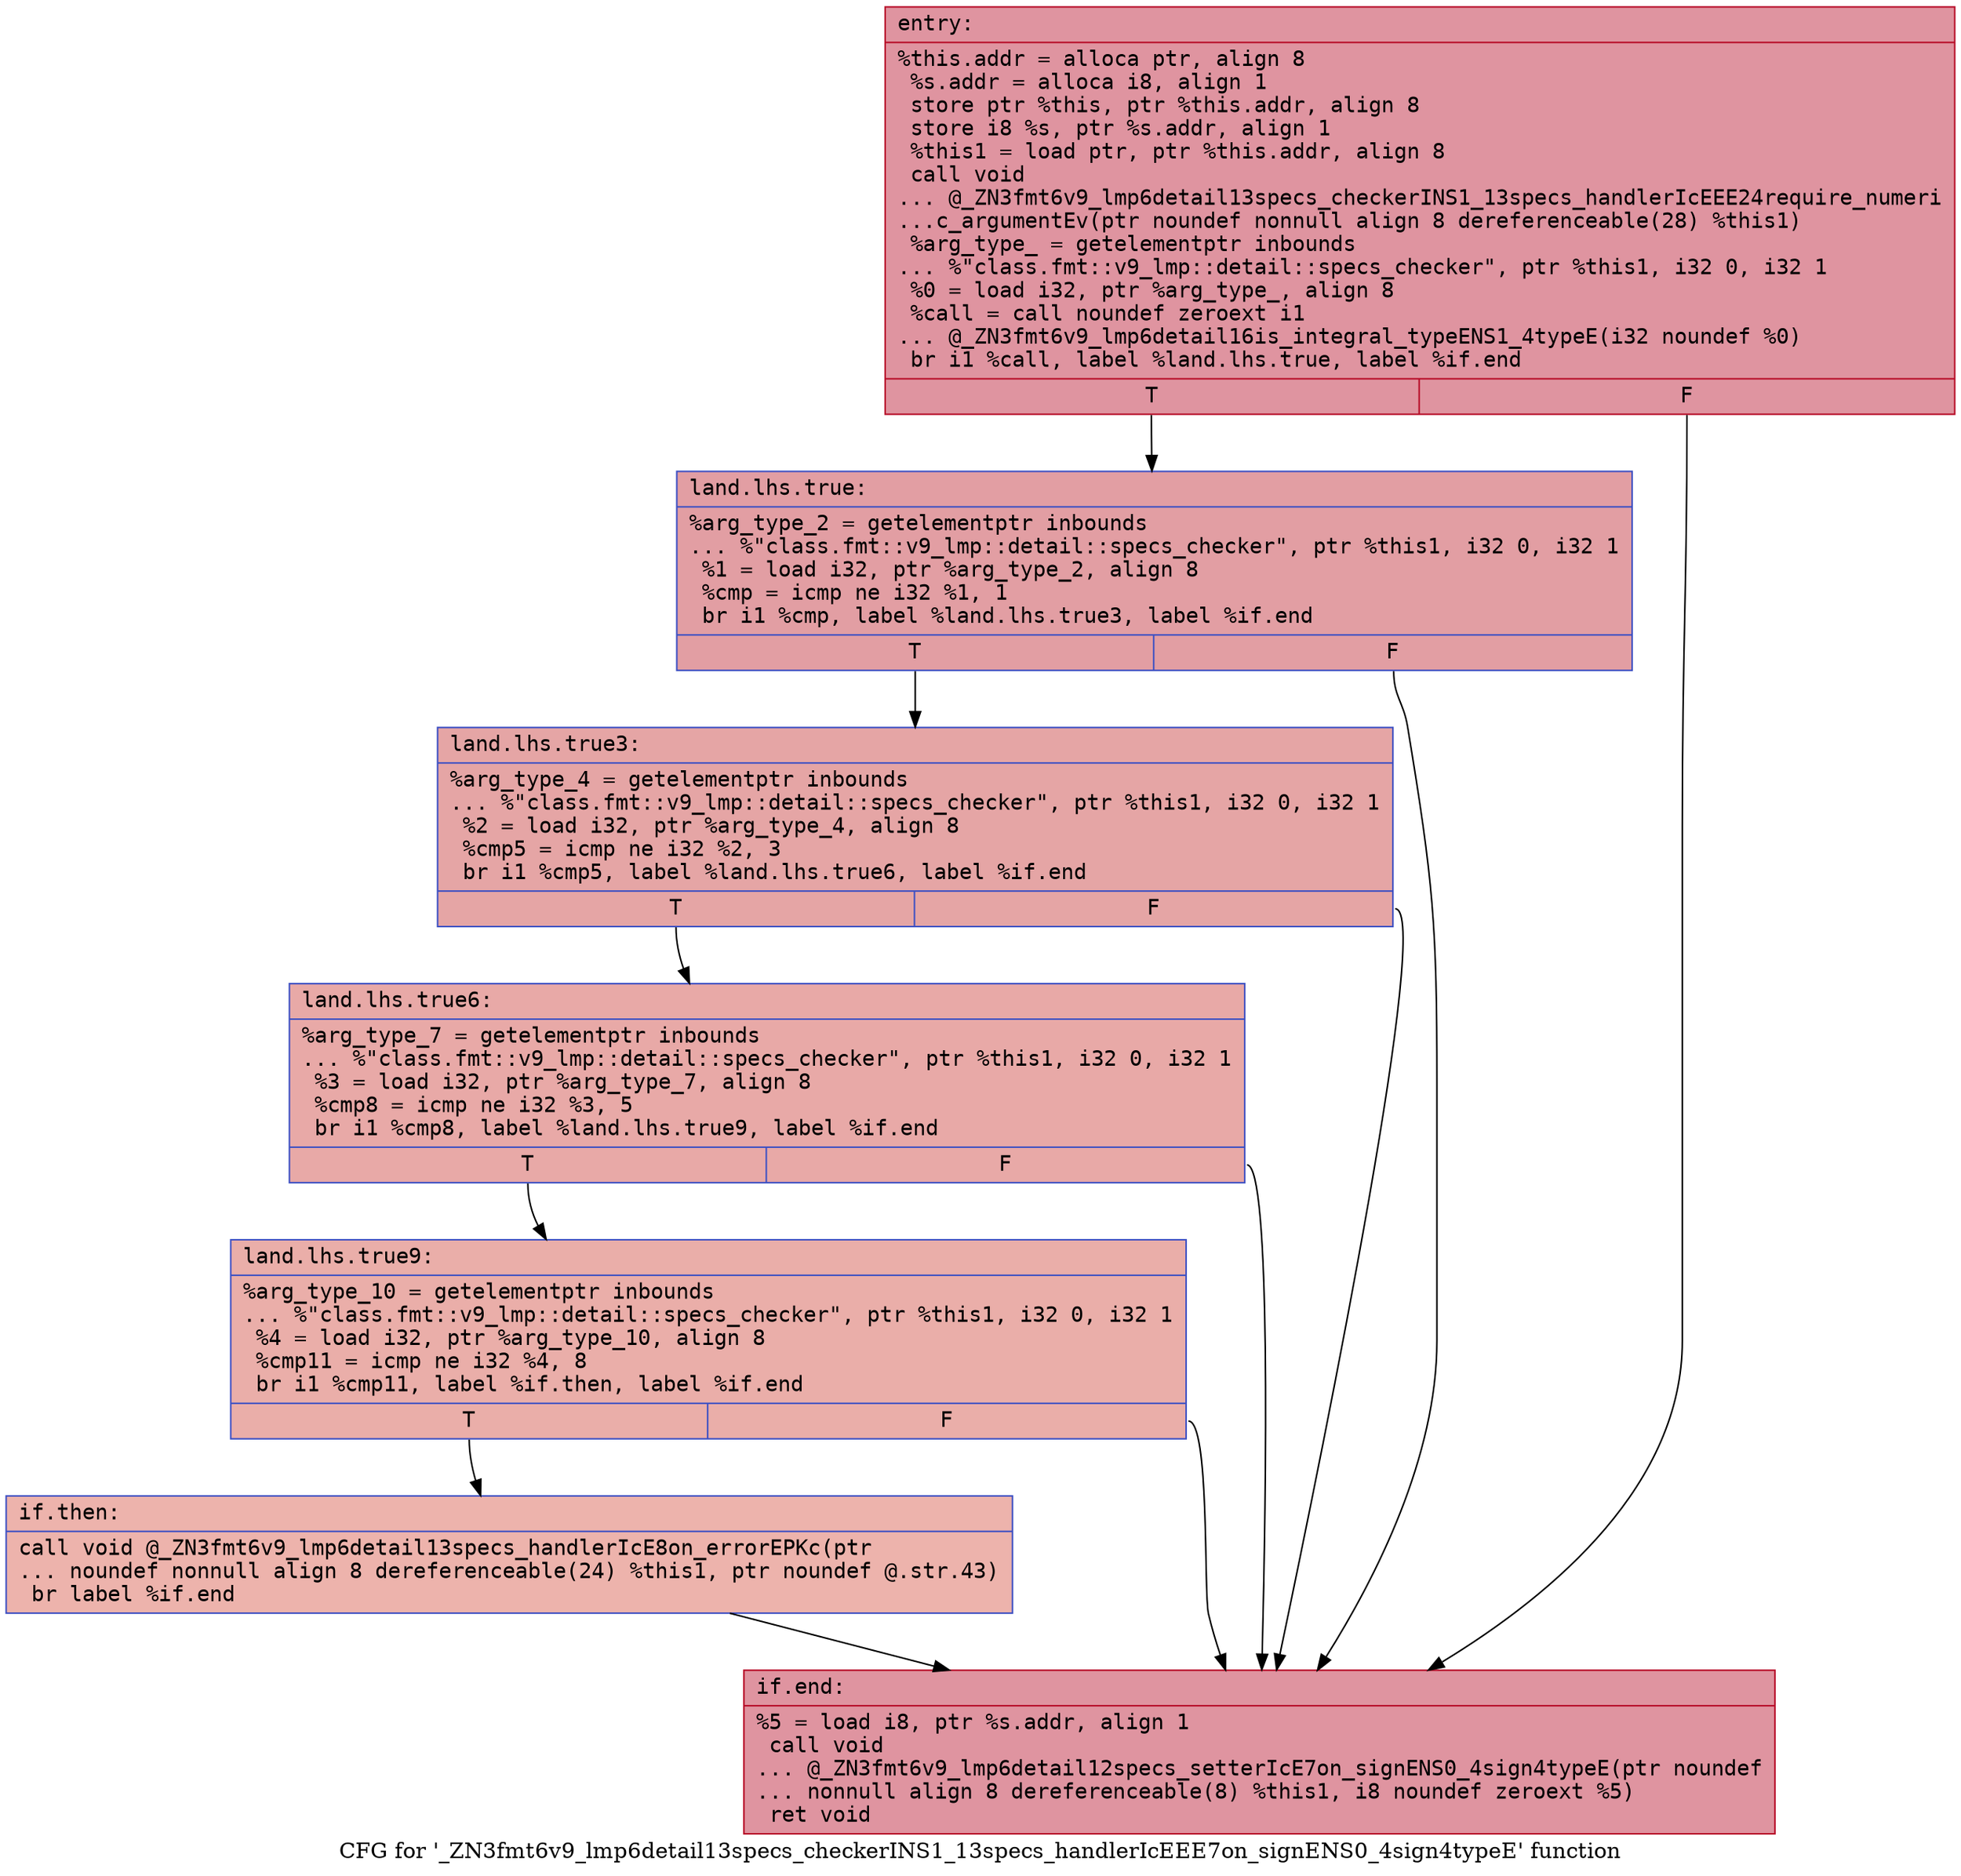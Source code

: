 digraph "CFG for '_ZN3fmt6v9_lmp6detail13specs_checkerINS1_13specs_handlerIcEEE7on_signENS0_4sign4typeE' function" {
	label="CFG for '_ZN3fmt6v9_lmp6detail13specs_checkerINS1_13specs_handlerIcEEE7on_signENS0_4sign4typeE' function";

	Node0x55fec34d87d0 [shape=record,color="#b70d28ff", style=filled, fillcolor="#b70d2870" fontname="Courier",label="{entry:\l|  %this.addr = alloca ptr, align 8\l  %s.addr = alloca i8, align 1\l  store ptr %this, ptr %this.addr, align 8\l  store i8 %s, ptr %s.addr, align 1\l  %this1 = load ptr, ptr %this.addr, align 8\l  call void\l... @_ZN3fmt6v9_lmp6detail13specs_checkerINS1_13specs_handlerIcEEE24require_numeri\l...c_argumentEv(ptr noundef nonnull align 8 dereferenceable(28) %this1)\l  %arg_type_ = getelementptr inbounds\l... %\"class.fmt::v9_lmp::detail::specs_checker\", ptr %this1, i32 0, i32 1\l  %0 = load i32, ptr %arg_type_, align 8\l  %call = call noundef zeroext i1\l... @_ZN3fmt6v9_lmp6detail16is_integral_typeENS1_4typeE(i32 noundef %0)\l  br i1 %call, label %land.lhs.true, label %if.end\l|{<s0>T|<s1>F}}"];
	Node0x55fec34d87d0:s0 -> Node0x55fec34d8f90[tooltip="entry -> land.lhs.true\nProbability 50.00%" ];
	Node0x55fec34d87d0:s1 -> Node0x55fec34d9010[tooltip="entry -> if.end\nProbability 50.00%" ];
	Node0x55fec34d8f90 [shape=record,color="#3d50c3ff", style=filled, fillcolor="#be242e70" fontname="Courier",label="{land.lhs.true:\l|  %arg_type_2 = getelementptr inbounds\l... %\"class.fmt::v9_lmp::detail::specs_checker\", ptr %this1, i32 0, i32 1\l  %1 = load i32, ptr %arg_type_2, align 8\l  %cmp = icmp ne i32 %1, 1\l  br i1 %cmp, label %land.lhs.true3, label %if.end\l|{<s0>T|<s1>F}}"];
	Node0x55fec34d8f90:s0 -> Node0x55fec34d9350[tooltip="land.lhs.true -> land.lhs.true3\nProbability 50.00%" ];
	Node0x55fec34d8f90:s1 -> Node0x55fec34d9010[tooltip="land.lhs.true -> if.end\nProbability 50.00%" ];
	Node0x55fec34d9350 [shape=record,color="#3d50c3ff", style=filled, fillcolor="#c5333470" fontname="Courier",label="{land.lhs.true3:\l|  %arg_type_4 = getelementptr inbounds\l... %\"class.fmt::v9_lmp::detail::specs_checker\", ptr %this1, i32 0, i32 1\l  %2 = load i32, ptr %arg_type_4, align 8\l  %cmp5 = icmp ne i32 %2, 3\l  br i1 %cmp5, label %land.lhs.true6, label %if.end\l|{<s0>T|<s1>F}}"];
	Node0x55fec34d9350:s0 -> Node0x55fec34d9840[tooltip="land.lhs.true3 -> land.lhs.true6\nProbability 50.00%" ];
	Node0x55fec34d9350:s1 -> Node0x55fec34d9010[tooltip="land.lhs.true3 -> if.end\nProbability 50.00%" ];
	Node0x55fec34d9840 [shape=record,color="#3d50c3ff", style=filled, fillcolor="#ca3b3770" fontname="Courier",label="{land.lhs.true6:\l|  %arg_type_7 = getelementptr inbounds\l... %\"class.fmt::v9_lmp::detail::specs_checker\", ptr %this1, i32 0, i32 1\l  %3 = load i32, ptr %arg_type_7, align 8\l  %cmp8 = icmp ne i32 %3, 5\l  br i1 %cmp8, label %land.lhs.true9, label %if.end\l|{<s0>T|<s1>F}}"];
	Node0x55fec34d9840:s0 -> Node0x55fec34d9b90[tooltip="land.lhs.true6 -> land.lhs.true9\nProbability 50.00%" ];
	Node0x55fec34d9840:s1 -> Node0x55fec34d9010[tooltip="land.lhs.true6 -> if.end\nProbability 50.00%" ];
	Node0x55fec34d9b90 [shape=record,color="#3d50c3ff", style=filled, fillcolor="#d0473d70" fontname="Courier",label="{land.lhs.true9:\l|  %arg_type_10 = getelementptr inbounds\l... %\"class.fmt::v9_lmp::detail::specs_checker\", ptr %this1, i32 0, i32 1\l  %4 = load i32, ptr %arg_type_10, align 8\l  %cmp11 = icmp ne i32 %4, 8\l  br i1 %cmp11, label %if.then, label %if.end\l|{<s0>T|<s1>F}}"];
	Node0x55fec34d9b90:s0 -> Node0x55fec34d9ee0[tooltip="land.lhs.true9 -> if.then\nProbability 50.00%" ];
	Node0x55fec34d9b90:s1 -> Node0x55fec34d9010[tooltip="land.lhs.true9 -> if.end\nProbability 50.00%" ];
	Node0x55fec34d9ee0 [shape=record,color="#3d50c3ff", style=filled, fillcolor="#d6524470" fontname="Courier",label="{if.then:\l|  call void @_ZN3fmt6v9_lmp6detail13specs_handlerIcE8on_errorEPKc(ptr\l... noundef nonnull align 8 dereferenceable(24) %this1, ptr noundef @.str.43)\l  br label %if.end\l}"];
	Node0x55fec34d9ee0 -> Node0x55fec34d9010[tooltip="if.then -> if.end\nProbability 100.00%" ];
	Node0x55fec34d9010 [shape=record,color="#b70d28ff", style=filled, fillcolor="#b70d2870" fontname="Courier",label="{if.end:\l|  %5 = load i8, ptr %s.addr, align 1\l  call void\l... @_ZN3fmt6v9_lmp6detail12specs_setterIcE7on_signENS0_4sign4typeE(ptr noundef\l... nonnull align 8 dereferenceable(8) %this1, i8 noundef zeroext %5)\l  ret void\l}"];
}

